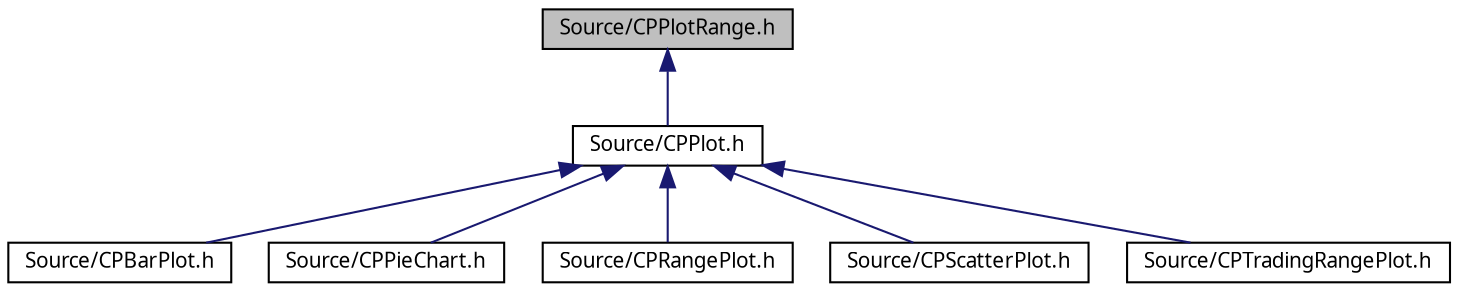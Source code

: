 digraph G
{
  bgcolor="transparent";
  edge [fontname="Lucinda Grande",fontsize="10",labelfontname="Lucinda Grande",labelfontsize="10"];
  node [fontname="Lucinda Grande",fontsize="10",shape=record];
  Node1 [label="Source/CPPlotRange.h",height=0.2,width=0.4,color="black", fillcolor="grey75", style="filled" fontcolor="black"];
  Node1 -> Node2 [dir=back,color="midnightblue",fontsize="10",style="solid",fontname="Lucinda Grande"];
  Node2 [label="Source/CPPlot.h",height=0.2,width=0.4,color="black",URL="$_c_p_plot_8h.html"];
  Node2 -> Node3 [dir=back,color="midnightblue",fontsize="10",style="solid",fontname="Lucinda Grande"];
  Node3 [label="Source/CPBarPlot.h",height=0.2,width=0.4,color="black",URL="$_c_p_bar_plot_8h.html"];
  Node2 -> Node4 [dir=back,color="midnightblue",fontsize="10",style="solid",fontname="Lucinda Grande"];
  Node4 [label="Source/CPPieChart.h",height=0.2,width=0.4,color="black",URL="$_c_p_pie_chart_8h.html"];
  Node2 -> Node5 [dir=back,color="midnightblue",fontsize="10",style="solid",fontname="Lucinda Grande"];
  Node5 [label="Source/CPRangePlot.h",height=0.2,width=0.4,color="black",URL="$_c_p_range_plot_8h_source.html"];
  Node2 -> Node6 [dir=back,color="midnightblue",fontsize="10",style="solid",fontname="Lucinda Grande"];
  Node6 [label="Source/CPScatterPlot.h",height=0.2,width=0.4,color="black",URL="$_c_p_scatter_plot_8h.html"];
  Node2 -> Node7 [dir=back,color="midnightblue",fontsize="10",style="solid",fontname="Lucinda Grande"];
  Node7 [label="Source/CPTradingRangePlot.h",height=0.2,width=0.4,color="black",URL="$_c_p_trading_range_plot_8h.html"];
}
